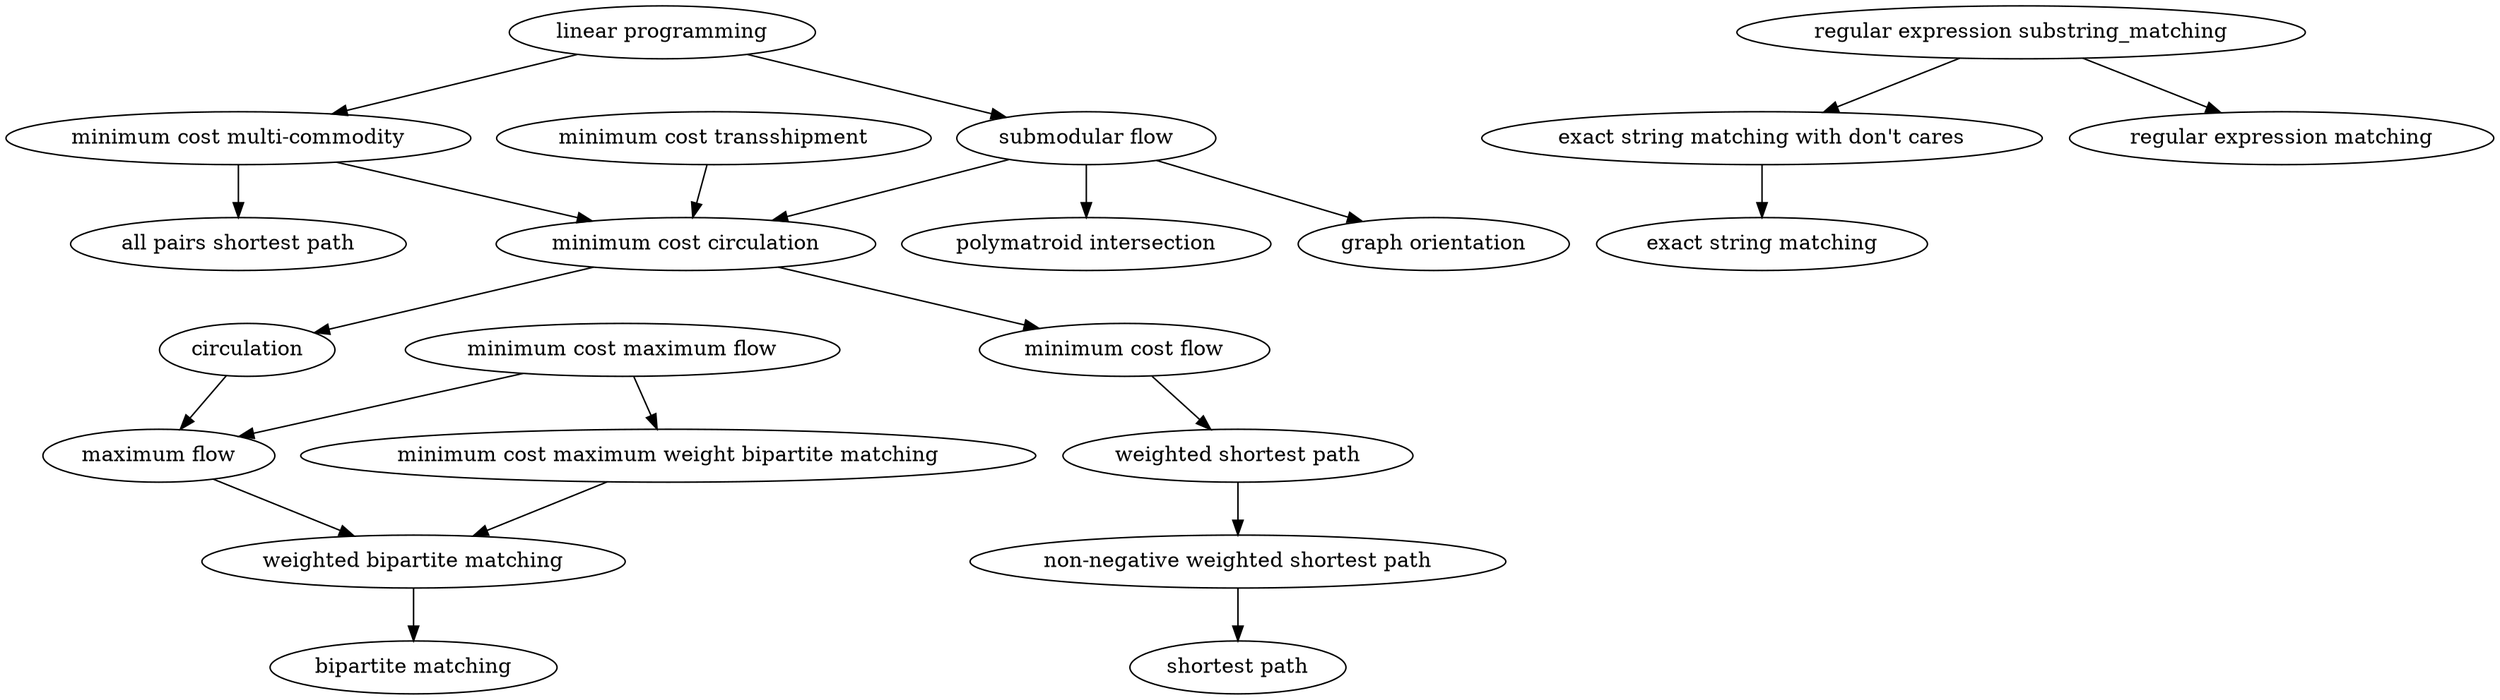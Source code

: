 digraph {
  // optimization problems
  min_cost_multi_commodity_circulation [label="minimum cost multi-commodity"];
  min_cost_circulation [label="minimum cost circulation"];
  circulation [label="circulation"];
  max_flow [label="maximum flow"];
  weighted_bipartite_matching [label="weighted bipartite matching"];
  bipartite_matching [label="bipartite matching"];
  min_cost_max_flow [label="minimum cost maximum flow"];
  shortest_path_nonneg_weight [label="non-negative weighted shortest path"]
  shortest_path_weight [label="weighted shortest path"];
  shortest_path [label="shortest path"];
  min_cost_max_bipartite_matching [label="minimum cost maximum weight bipartite matching"];
  submodular_flow [label="submodular flow"];
  polymatroid_intersection [label="polymatroid intersection"];
  linear_programming [label="linear programming"];
  graph_orientation [label="graph orientation"];
  all_pairs_shortest_path [label="all pairs shortest path"];
  min_cost_flow [label="minimum cost flow"];
  min_cost_trans [label="minimum cost transshipment"];

  min_cost_trans -> min_cost_circulation
  min_cost_multi_commodity_circulation -> min_cost_circulation
  min_cost_multi_commodity_circulation -> all_pairs_shortest_path
  min_cost_circulation -> circulation
  circulation -> max_flow
  max_flow -> weighted_bipartite_matching
  weighted_bipartite_matching -> bipartite_matching
  min_cost_max_flow -> max_flow;
  min_cost_max_flow -> min_cost_max_bipartite_matching;
  min_cost_max_bipartite_matching -> weighted_bipartite_matching;
  min_cost_circulation -> min_cost_flow;
  min_cost_flow -> shortest_path_weight;
  submodular_flow -> min_cost_circulation;
  submodular_flow -> polymatroid_intersection;
  linear_programming -> submodular_flow;
  linear_programming -> min_cost_multi_commodity_circulation;
  submodular_flow -> graph_orientation;
  shortest_path_weight -> shortest_path_nonneg_weight;
  shortest_path_nonneg_weight -> shortest_path;

  // String matching problems
  exact_string_matching [label="exact string matching"];
  exact_string_matching_with_dont_cares [label="exact string matching with don't cares"];
  regular_expression_matching [label="regular expression matching"];
  regular_expression_substring_matching [label="regular expression substring_matching"];
  regular_expression_substring_matching -> exact_string_matching_with_dont_cares;
  regular_expression_substring_matching -> regular_expression_matching;
  exact_string_matching_with_dont_cares -> exact_string_matching;
}



  
  
  
